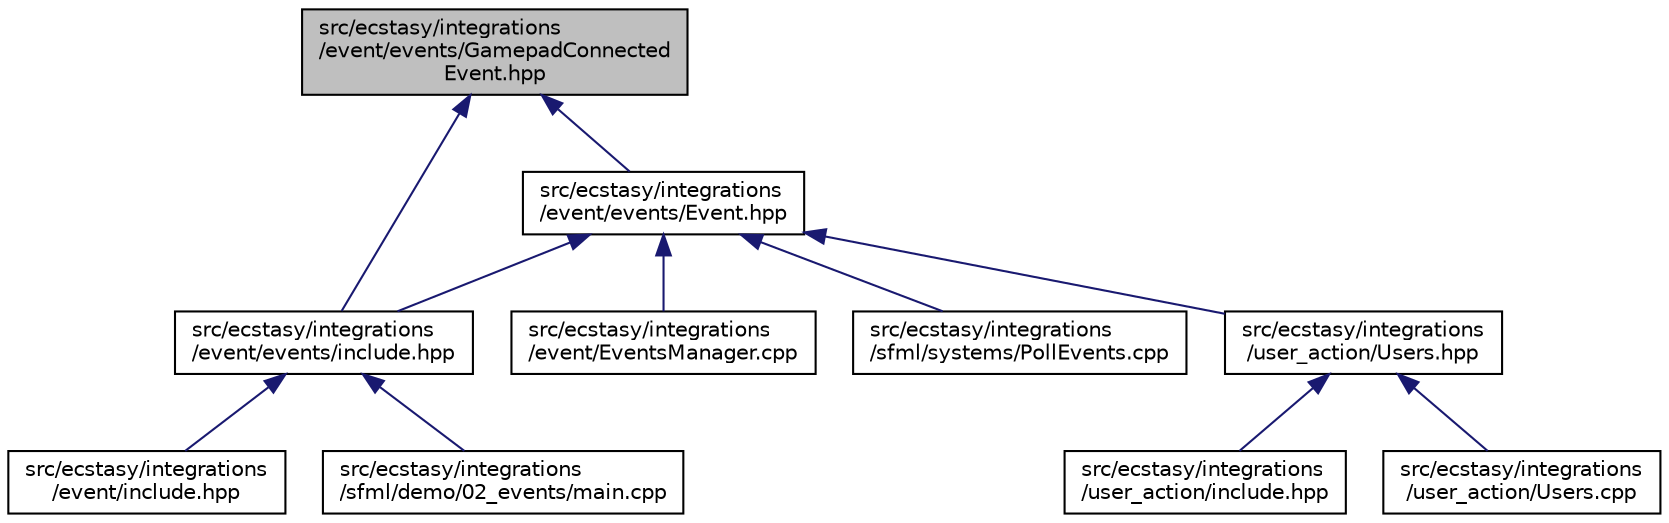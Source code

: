 digraph "src/ecstasy/integrations/event/events/GamepadConnectedEvent.hpp"
{
 // LATEX_PDF_SIZE
  edge [fontname="Helvetica",fontsize="10",labelfontname="Helvetica",labelfontsize="10"];
  node [fontname="Helvetica",fontsize="10",shape=record];
  Node1 [label="src/ecstasy/integrations\l/event/events/GamepadConnected\lEvent.hpp",height=0.2,width=0.4,color="black", fillcolor="grey75", style="filled", fontcolor="black",tooltip=" "];
  Node1 -> Node2 [dir="back",color="midnightblue",fontsize="10",style="solid",fontname="Helvetica"];
  Node2 [label="src/ecstasy/integrations\l/event/events/Event.hpp",height=0.2,width=0.4,color="black", fillcolor="white", style="filled",URL="$_event_8hpp.html",tooltip=" "];
  Node2 -> Node3 [dir="back",color="midnightblue",fontsize="10",style="solid",fontname="Helvetica"];
  Node3 [label="src/ecstasy/integrations\l/event/events/include.hpp",height=0.2,width=0.4,color="black", fillcolor="white", style="filled",URL="$integrations_2event_2events_2include_8hpp.html",tooltip=" "];
  Node3 -> Node4 [dir="back",color="midnightblue",fontsize="10",style="solid",fontname="Helvetica"];
  Node4 [label="src/ecstasy/integrations\l/event/include.hpp",height=0.2,width=0.4,color="black", fillcolor="white", style="filled",URL="$integrations_2event_2include_8hpp.html",tooltip=" "];
  Node3 -> Node5 [dir="back",color="midnightblue",fontsize="10",style="solid",fontname="Helvetica"];
  Node5 [label="src/ecstasy/integrations\l/sfml/demo/02_events/main.cpp",height=0.2,width=0.4,color="black", fillcolor="white", style="filled",URL="$02__events_2main_8cpp.html",tooltip=" "];
  Node2 -> Node6 [dir="back",color="midnightblue",fontsize="10",style="solid",fontname="Helvetica"];
  Node6 [label="src/ecstasy/integrations\l/event/EventsManager.cpp",height=0.2,width=0.4,color="black", fillcolor="white", style="filled",URL="$_events_manager_8cpp.html",tooltip=" "];
  Node2 -> Node7 [dir="back",color="midnightblue",fontsize="10",style="solid",fontname="Helvetica"];
  Node7 [label="src/ecstasy/integrations\l/sfml/systems/PollEvents.cpp",height=0.2,width=0.4,color="black", fillcolor="white", style="filled",URL="$_poll_events_8cpp.html",tooltip=" "];
  Node2 -> Node8 [dir="back",color="midnightblue",fontsize="10",style="solid",fontname="Helvetica"];
  Node8 [label="src/ecstasy/integrations\l/user_action/Users.hpp",height=0.2,width=0.4,color="black", fillcolor="white", style="filled",URL="$_users_8hpp.html",tooltip=" "];
  Node8 -> Node9 [dir="back",color="midnightblue",fontsize="10",style="solid",fontname="Helvetica"];
  Node9 [label="src/ecstasy/integrations\l/user_action/include.hpp",height=0.2,width=0.4,color="black", fillcolor="white", style="filled",URL="$integrations_2user__action_2include_8hpp.html",tooltip=" "];
  Node8 -> Node10 [dir="back",color="midnightblue",fontsize="10",style="solid",fontname="Helvetica"];
  Node10 [label="src/ecstasy/integrations\l/user_action/Users.cpp",height=0.2,width=0.4,color="black", fillcolor="white", style="filled",URL="$_users_8cpp.html",tooltip=" "];
  Node1 -> Node3 [dir="back",color="midnightblue",fontsize="10",style="solid",fontname="Helvetica"];
}
